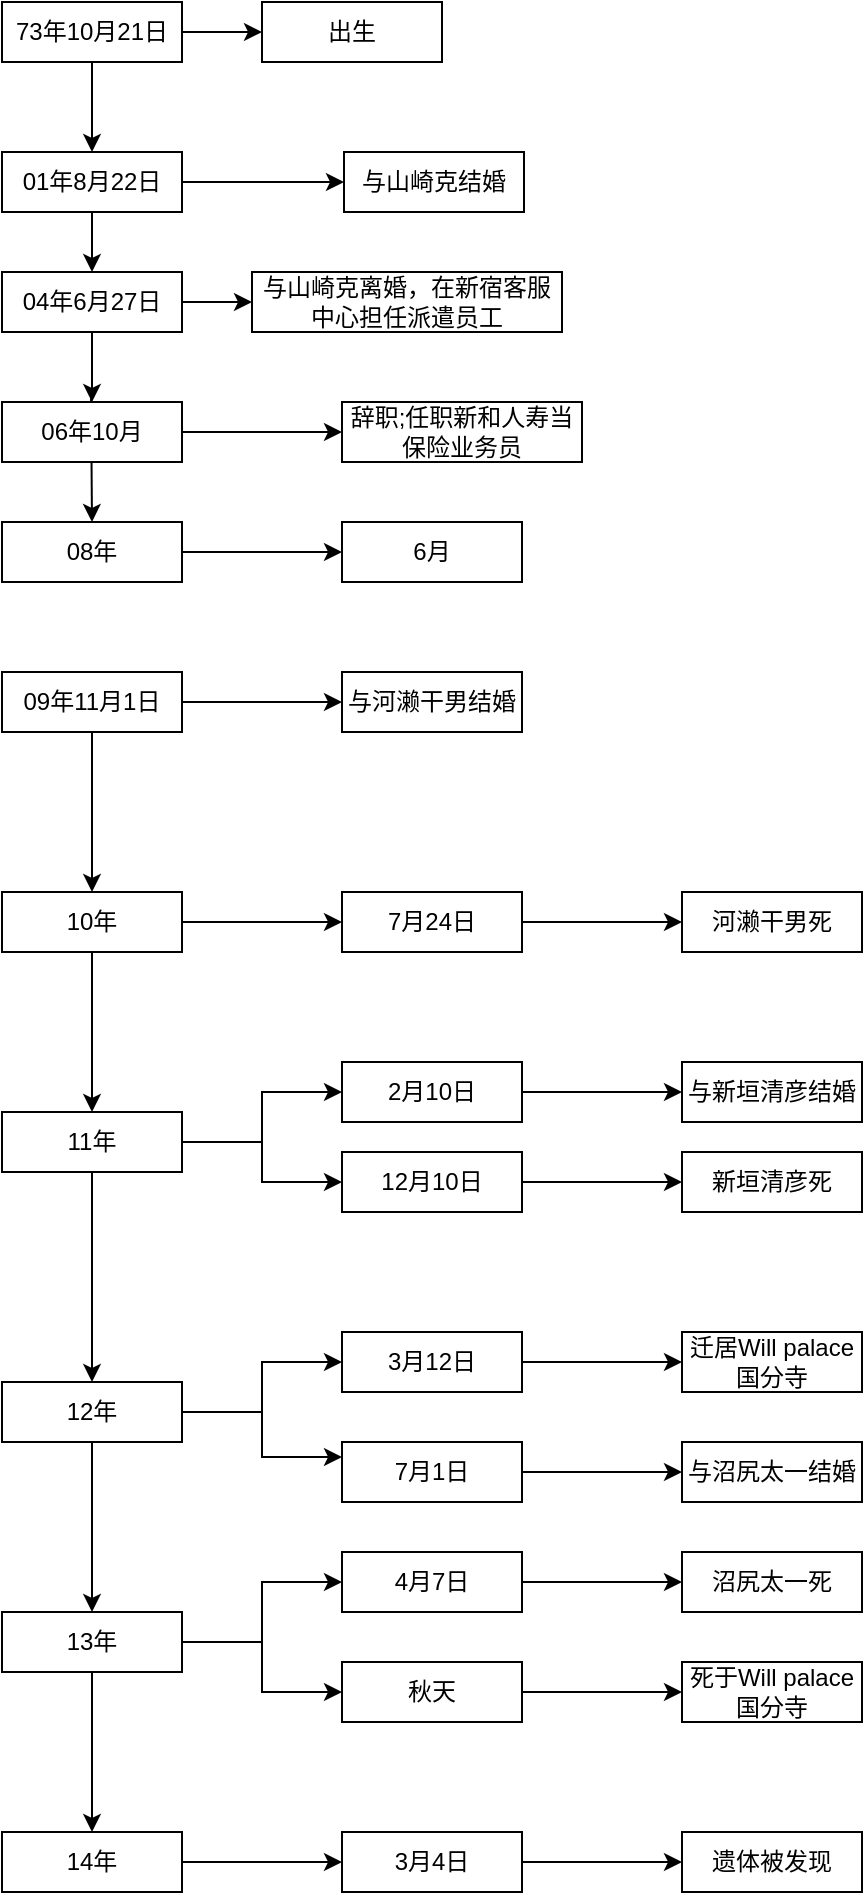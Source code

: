 <mxfile version="16.2.2" type="github">
  <diagram id="NN0y3WyNkyOe7qQfY7lL" name="第 1 页">
    <mxGraphModel dx="554" dy="634" grid="1" gridSize="10" guides="1" tooltips="1" connect="1" arrows="1" fold="1" page="1" pageScale="1" pageWidth="827" pageHeight="1169" math="0" shadow="0">
      <root>
        <mxCell id="0" />
        <mxCell id="1" parent="0" />
        <mxCell id="WIrS2NorhR0GccS97uFX-5" style="edgeStyle=orthogonalEdgeStyle;rounded=0;orthogonalLoop=1;jettySize=auto;html=1;" parent="1" source="WIrS2NorhR0GccS97uFX-1" target="WIrS2NorhR0GccS97uFX-4" edge="1">
          <mxGeometry relative="1" as="geometry" />
        </mxCell>
        <mxCell id="WIrS2NorhR0GccS97uFX-7" style="edgeStyle=orthogonalEdgeStyle;rounded=0;orthogonalLoop=1;jettySize=auto;html=1;exitX=0.5;exitY=1;exitDx=0;exitDy=0;" parent="1" source="WIrS2NorhR0GccS97uFX-1" target="WIrS2NorhR0GccS97uFX-6" edge="1">
          <mxGeometry relative="1" as="geometry" />
        </mxCell>
        <mxCell id="WIrS2NorhR0GccS97uFX-1" value="73年10月21日" style="rounded=0;whiteSpace=wrap;html=1;" parent="1" vertex="1">
          <mxGeometry x="160" width="90" height="30" as="geometry" />
        </mxCell>
        <mxCell id="WIrS2NorhR0GccS97uFX-4" value="出生" style="rounded=0;whiteSpace=wrap;html=1;" parent="1" vertex="1">
          <mxGeometry x="290" width="90" height="30" as="geometry" />
        </mxCell>
        <mxCell id="WIrS2NorhR0GccS97uFX-9" value="" style="edgeStyle=orthogonalEdgeStyle;rounded=0;orthogonalLoop=1;jettySize=auto;html=1;" parent="1" source="WIrS2NorhR0GccS97uFX-6" target="WIrS2NorhR0GccS97uFX-8" edge="1">
          <mxGeometry relative="1" as="geometry" />
        </mxCell>
        <mxCell id="WIrS2NorhR0GccS97uFX-11" style="edgeStyle=orthogonalEdgeStyle;rounded=0;orthogonalLoop=1;jettySize=auto;html=1;exitX=0.5;exitY=1;exitDx=0;exitDy=0;" parent="1" source="WIrS2NorhR0GccS97uFX-6" target="WIrS2NorhR0GccS97uFX-10" edge="1">
          <mxGeometry relative="1" as="geometry" />
        </mxCell>
        <mxCell id="WIrS2NorhR0GccS97uFX-6" value="01年8月22日" style="rounded=0;whiteSpace=wrap;html=1;" parent="1" vertex="1">
          <mxGeometry x="160" y="75" width="90" height="30" as="geometry" />
        </mxCell>
        <mxCell id="WIrS2NorhR0GccS97uFX-8" value="与山崎克结婚" style="rounded=0;whiteSpace=wrap;html=1;" parent="1" vertex="1">
          <mxGeometry x="331" y="75" width="90" height="30" as="geometry" />
        </mxCell>
        <mxCell id="WIrS2NorhR0GccS97uFX-13" style="edgeStyle=orthogonalEdgeStyle;rounded=0;orthogonalLoop=1;jettySize=auto;html=1;exitX=1;exitY=0.5;exitDx=0;exitDy=0;" parent="1" source="WIrS2NorhR0GccS97uFX-10" target="WIrS2NorhR0GccS97uFX-12" edge="1">
          <mxGeometry relative="1" as="geometry" />
        </mxCell>
        <mxCell id="WIrS2NorhR0GccS97uFX-15" style="edgeStyle=orthogonalEdgeStyle;rounded=0;orthogonalLoop=1;jettySize=auto;html=1;exitX=0.5;exitY=1;exitDx=0;exitDy=0;entryX=0.5;entryY=0;entryDx=0;entryDy=0;" parent="1" target="Df0k519SetaLiw9mAWVr-11" edge="1">
          <mxGeometry relative="1" as="geometry">
            <mxPoint x="204.5" y="195" as="sourcePoint" />
            <mxPoint x="204.5" y="365" as="targetPoint" />
          </mxGeometry>
        </mxCell>
        <mxCell id="Df0k519SetaLiw9mAWVr-5" style="edgeStyle=orthogonalEdgeStyle;rounded=0;orthogonalLoop=1;jettySize=auto;html=1;exitX=0.5;exitY=1;exitDx=0;exitDy=0;" edge="1" parent="1" source="WIrS2NorhR0GccS97uFX-10" target="Df0k519SetaLiw9mAWVr-4">
          <mxGeometry relative="1" as="geometry" />
        </mxCell>
        <mxCell id="WIrS2NorhR0GccS97uFX-10" value="04年6月27日" style="rounded=0;whiteSpace=wrap;html=1;" parent="1" vertex="1">
          <mxGeometry x="160" y="135" width="90" height="30" as="geometry" />
        </mxCell>
        <mxCell id="WIrS2NorhR0GccS97uFX-12" value="与山崎克离婚，在新宿客服中心担任派遣员工" style="rounded=0;whiteSpace=wrap;html=1;" parent="1" vertex="1">
          <mxGeometry x="285" y="135" width="155" height="30" as="geometry" />
        </mxCell>
        <mxCell id="WIrS2NorhR0GccS97uFX-17" value="" style="edgeStyle=orthogonalEdgeStyle;rounded=0;orthogonalLoop=1;jettySize=auto;html=1;" parent="1" source="WIrS2NorhR0GccS97uFX-14" target="WIrS2NorhR0GccS97uFX-16" edge="1">
          <mxGeometry relative="1" as="geometry" />
        </mxCell>
        <mxCell id="WIrS2NorhR0GccS97uFX-19" value="" style="edgeStyle=orthogonalEdgeStyle;rounded=0;orthogonalLoop=1;jettySize=auto;html=1;" parent="1" source="WIrS2NorhR0GccS97uFX-14" target="WIrS2NorhR0GccS97uFX-18" edge="1">
          <mxGeometry relative="1" as="geometry" />
        </mxCell>
        <mxCell id="WIrS2NorhR0GccS97uFX-14" value="09年11月1日" style="rounded=0;whiteSpace=wrap;html=1;" parent="1" vertex="1">
          <mxGeometry x="160" y="335" width="90" height="30" as="geometry" />
        </mxCell>
        <mxCell id="WIrS2NorhR0GccS97uFX-16" value="与河濑干男结婚" style="rounded=0;whiteSpace=wrap;html=1;" parent="1" vertex="1">
          <mxGeometry x="330" y="335" width="90" height="30" as="geometry" />
        </mxCell>
        <mxCell id="WIrS2NorhR0GccS97uFX-21" value="" style="edgeStyle=orthogonalEdgeStyle;rounded=0;orthogonalLoop=1;jettySize=auto;html=1;" parent="1" source="WIrS2NorhR0GccS97uFX-18" target="WIrS2NorhR0GccS97uFX-20" edge="1">
          <mxGeometry relative="1" as="geometry" />
        </mxCell>
        <mxCell id="WIrS2NorhR0GccS97uFX-25" value="" style="edgeStyle=orthogonalEdgeStyle;rounded=0;orthogonalLoop=1;jettySize=auto;html=1;" parent="1" source="WIrS2NorhR0GccS97uFX-18" target="WIrS2NorhR0GccS97uFX-24" edge="1">
          <mxGeometry relative="1" as="geometry" />
        </mxCell>
        <mxCell id="WIrS2NorhR0GccS97uFX-18" value="10年" style="rounded=0;whiteSpace=wrap;html=1;" parent="1" vertex="1">
          <mxGeometry x="160" y="445" width="90" height="30" as="geometry" />
        </mxCell>
        <mxCell id="WIrS2NorhR0GccS97uFX-23" value="" style="edgeStyle=orthogonalEdgeStyle;rounded=0;orthogonalLoop=1;jettySize=auto;html=1;" parent="1" source="WIrS2NorhR0GccS97uFX-20" target="WIrS2NorhR0GccS97uFX-22" edge="1">
          <mxGeometry relative="1" as="geometry" />
        </mxCell>
        <mxCell id="WIrS2NorhR0GccS97uFX-20" value="7月24日" style="rounded=0;whiteSpace=wrap;html=1;" parent="1" vertex="1">
          <mxGeometry x="330" y="445" width="90" height="30" as="geometry" />
        </mxCell>
        <mxCell id="WIrS2NorhR0GccS97uFX-22" value="河濑干男死" style="rounded=0;whiteSpace=wrap;html=1;" parent="1" vertex="1">
          <mxGeometry x="500" y="445" width="90" height="30" as="geometry" />
        </mxCell>
        <mxCell id="WIrS2NorhR0GccS97uFX-27" value="" style="edgeStyle=orthogonalEdgeStyle;rounded=0;orthogonalLoop=1;jettySize=auto;html=1;" parent="1" source="WIrS2NorhR0GccS97uFX-24" target="WIrS2NorhR0GccS97uFX-26" edge="1">
          <mxGeometry relative="1" as="geometry" />
        </mxCell>
        <mxCell id="WIrS2NorhR0GccS97uFX-41" style="edgeStyle=orthogonalEdgeStyle;rounded=0;orthogonalLoop=1;jettySize=auto;html=1;exitX=1;exitY=0.5;exitDx=0;exitDy=0;" parent="1" source="WIrS2NorhR0GccS97uFX-24" target="WIrS2NorhR0GccS97uFX-36" edge="1">
          <mxGeometry relative="1" as="geometry" />
        </mxCell>
        <mxCell id="WIrS2NorhR0GccS97uFX-43" value="" style="edgeStyle=orthogonalEdgeStyle;rounded=0;orthogonalLoop=1;jettySize=auto;html=1;" parent="1" source="WIrS2NorhR0GccS97uFX-24" target="WIrS2NorhR0GccS97uFX-42" edge="1">
          <mxGeometry relative="1" as="geometry" />
        </mxCell>
        <mxCell id="WIrS2NorhR0GccS97uFX-24" value="11年" style="rounded=0;whiteSpace=wrap;html=1;" parent="1" vertex="1">
          <mxGeometry x="160" y="555" width="90" height="30" as="geometry" />
        </mxCell>
        <mxCell id="WIrS2NorhR0GccS97uFX-29" value="" style="edgeStyle=orthogonalEdgeStyle;rounded=0;orthogonalLoop=1;jettySize=auto;html=1;" parent="1" source="WIrS2NorhR0GccS97uFX-26" target="WIrS2NorhR0GccS97uFX-28" edge="1">
          <mxGeometry relative="1" as="geometry" />
        </mxCell>
        <mxCell id="WIrS2NorhR0GccS97uFX-26" value="2月10日" style="rounded=0;whiteSpace=wrap;html=1;" parent="1" vertex="1">
          <mxGeometry x="330" y="530" width="90" height="30" as="geometry" />
        </mxCell>
        <mxCell id="WIrS2NorhR0GccS97uFX-28" value="与新垣清彦结婚" style="rounded=0;whiteSpace=wrap;html=1;" parent="1" vertex="1">
          <mxGeometry x="500" y="530" width="90" height="30" as="geometry" />
        </mxCell>
        <mxCell id="WIrS2NorhR0GccS97uFX-39" value="" style="edgeStyle=orthogonalEdgeStyle;rounded=0;orthogonalLoop=1;jettySize=auto;html=1;" parent="1" source="WIrS2NorhR0GccS97uFX-36" target="WIrS2NorhR0GccS97uFX-38" edge="1">
          <mxGeometry relative="1" as="geometry" />
        </mxCell>
        <mxCell id="WIrS2NorhR0GccS97uFX-36" value="12月10日" style="rounded=0;whiteSpace=wrap;html=1;" parent="1" vertex="1">
          <mxGeometry x="330" y="575" width="90" height="30" as="geometry" />
        </mxCell>
        <mxCell id="WIrS2NorhR0GccS97uFX-38" value="新垣清彦死" style="rounded=0;whiteSpace=wrap;html=1;" parent="1" vertex="1">
          <mxGeometry x="500" y="575" width="90" height="30" as="geometry" />
        </mxCell>
        <mxCell id="WIrS2NorhR0GccS97uFX-45" value="" style="edgeStyle=orthogonalEdgeStyle;rounded=0;orthogonalLoop=1;jettySize=auto;html=1;" parent="1" source="WIrS2NorhR0GccS97uFX-42" target="WIrS2NorhR0GccS97uFX-44" edge="1">
          <mxGeometry relative="1" as="geometry" />
        </mxCell>
        <mxCell id="WIrS2NorhR0GccS97uFX-54" value="" style="edgeStyle=orthogonalEdgeStyle;rounded=0;orthogonalLoop=1;jettySize=auto;html=1;" parent="1" source="WIrS2NorhR0GccS97uFX-42" target="WIrS2NorhR0GccS97uFX-53" edge="1">
          <mxGeometry relative="1" as="geometry" />
        </mxCell>
        <mxCell id="WIrS2NorhR0GccS97uFX-62" style="edgeStyle=orthogonalEdgeStyle;rounded=0;orthogonalLoop=1;jettySize=auto;html=1;exitX=1;exitY=0.5;exitDx=0;exitDy=0;entryX=0;entryY=0.25;entryDx=0;entryDy=0;" parent="1" source="WIrS2NorhR0GccS97uFX-42" target="WIrS2NorhR0GccS97uFX-48" edge="1">
          <mxGeometry relative="1" as="geometry" />
        </mxCell>
        <mxCell id="WIrS2NorhR0GccS97uFX-42" value="12年" style="rounded=0;whiteSpace=wrap;html=1;" parent="1" vertex="1">
          <mxGeometry x="160" y="690" width="90" height="30" as="geometry" />
        </mxCell>
        <mxCell id="WIrS2NorhR0GccS97uFX-47" value="" style="edgeStyle=orthogonalEdgeStyle;rounded=0;orthogonalLoop=1;jettySize=auto;html=1;" parent="1" source="WIrS2NorhR0GccS97uFX-44" target="WIrS2NorhR0GccS97uFX-46" edge="1">
          <mxGeometry relative="1" as="geometry" />
        </mxCell>
        <mxCell id="WIrS2NorhR0GccS97uFX-44" value="3月12日" style="rounded=0;whiteSpace=wrap;html=1;" parent="1" vertex="1">
          <mxGeometry x="330" y="665" width="90" height="30" as="geometry" />
        </mxCell>
        <mxCell id="WIrS2NorhR0GccS97uFX-46" value="迁居Will palace国分寺" style="rounded=0;whiteSpace=wrap;html=1;" parent="1" vertex="1">
          <mxGeometry x="500" y="665" width="90" height="30" as="geometry" />
        </mxCell>
        <mxCell id="WIrS2NorhR0GccS97uFX-52" value="" style="edgeStyle=orthogonalEdgeStyle;rounded=0;orthogonalLoop=1;jettySize=auto;html=1;" parent="1" source="WIrS2NorhR0GccS97uFX-48" target="WIrS2NorhR0GccS97uFX-51" edge="1">
          <mxGeometry relative="1" as="geometry" />
        </mxCell>
        <mxCell id="WIrS2NorhR0GccS97uFX-48" value="7月1日" style="rounded=0;whiteSpace=wrap;html=1;" parent="1" vertex="1">
          <mxGeometry x="330" y="720" width="90" height="30" as="geometry" />
        </mxCell>
        <mxCell id="WIrS2NorhR0GccS97uFX-51" value="与沼尻太一结婚" style="rounded=0;whiteSpace=wrap;html=1;" parent="1" vertex="1">
          <mxGeometry x="500" y="720" width="90" height="30" as="geometry" />
        </mxCell>
        <mxCell id="WIrS2NorhR0GccS97uFX-56" value="" style="edgeStyle=orthogonalEdgeStyle;rounded=0;orthogonalLoop=1;jettySize=auto;html=1;" parent="1" source="WIrS2NorhR0GccS97uFX-53" target="WIrS2NorhR0GccS97uFX-55" edge="1">
          <mxGeometry relative="1" as="geometry" />
        </mxCell>
        <mxCell id="WIrS2NorhR0GccS97uFX-63" style="edgeStyle=orthogonalEdgeStyle;rounded=0;orthogonalLoop=1;jettySize=auto;html=1;exitX=1;exitY=0.5;exitDx=0;exitDy=0;entryX=0;entryY=0.5;entryDx=0;entryDy=0;" parent="1" source="WIrS2NorhR0GccS97uFX-53" target="WIrS2NorhR0GccS97uFX-59" edge="1">
          <mxGeometry relative="1" as="geometry" />
        </mxCell>
        <mxCell id="WIrS2NorhR0GccS97uFX-65" value="" style="edgeStyle=orthogonalEdgeStyle;rounded=0;orthogonalLoop=1;jettySize=auto;html=1;" parent="1" source="WIrS2NorhR0GccS97uFX-53" target="WIrS2NorhR0GccS97uFX-64" edge="1">
          <mxGeometry relative="1" as="geometry" />
        </mxCell>
        <mxCell id="WIrS2NorhR0GccS97uFX-53" value="13年" style="rounded=0;whiteSpace=wrap;html=1;" parent="1" vertex="1">
          <mxGeometry x="160" y="805" width="90" height="30" as="geometry" />
        </mxCell>
        <mxCell id="WIrS2NorhR0GccS97uFX-58" value="" style="edgeStyle=orthogonalEdgeStyle;rounded=0;orthogonalLoop=1;jettySize=auto;html=1;" parent="1" source="WIrS2NorhR0GccS97uFX-55" target="WIrS2NorhR0GccS97uFX-57" edge="1">
          <mxGeometry relative="1" as="geometry" />
        </mxCell>
        <mxCell id="WIrS2NorhR0GccS97uFX-55" value="4月7日" style="rounded=0;whiteSpace=wrap;html=1;" parent="1" vertex="1">
          <mxGeometry x="330" y="775" width="90" height="30" as="geometry" />
        </mxCell>
        <mxCell id="WIrS2NorhR0GccS97uFX-57" value="沼尻太一死" style="rounded=0;whiteSpace=wrap;html=1;" parent="1" vertex="1">
          <mxGeometry x="500" y="775" width="90" height="30" as="geometry" />
        </mxCell>
        <mxCell id="WIrS2NorhR0GccS97uFX-61" value="" style="edgeStyle=orthogonalEdgeStyle;rounded=0;orthogonalLoop=1;jettySize=auto;html=1;" parent="1" source="WIrS2NorhR0GccS97uFX-59" target="WIrS2NorhR0GccS97uFX-60" edge="1">
          <mxGeometry relative="1" as="geometry" />
        </mxCell>
        <mxCell id="WIrS2NorhR0GccS97uFX-59" value="秋天" style="rounded=0;whiteSpace=wrap;html=1;" parent="1" vertex="1">
          <mxGeometry x="330" y="830" width="90" height="30" as="geometry" />
        </mxCell>
        <mxCell id="WIrS2NorhR0GccS97uFX-60" value="死于Will palace国分寺" style="rounded=0;whiteSpace=wrap;html=1;" parent="1" vertex="1">
          <mxGeometry x="500" y="830" width="90" height="30" as="geometry" />
        </mxCell>
        <mxCell id="WIrS2NorhR0GccS97uFX-67" value="" style="edgeStyle=orthogonalEdgeStyle;rounded=0;orthogonalLoop=1;jettySize=auto;html=1;" parent="1" source="WIrS2NorhR0GccS97uFX-64" target="WIrS2NorhR0GccS97uFX-66" edge="1">
          <mxGeometry relative="1" as="geometry" />
        </mxCell>
        <mxCell id="WIrS2NorhR0GccS97uFX-64" value="14年" style="rounded=0;whiteSpace=wrap;html=1;" parent="1" vertex="1">
          <mxGeometry x="160" y="915" width="90" height="30" as="geometry" />
        </mxCell>
        <mxCell id="WIrS2NorhR0GccS97uFX-69" value="" style="edgeStyle=orthogonalEdgeStyle;rounded=0;orthogonalLoop=1;jettySize=auto;html=1;" parent="1" source="WIrS2NorhR0GccS97uFX-66" target="WIrS2NorhR0GccS97uFX-68" edge="1">
          <mxGeometry relative="1" as="geometry" />
        </mxCell>
        <mxCell id="WIrS2NorhR0GccS97uFX-66" value="3月4日" style="rounded=0;whiteSpace=wrap;html=1;" parent="1" vertex="1">
          <mxGeometry x="330" y="915" width="90" height="30" as="geometry" />
        </mxCell>
        <mxCell id="WIrS2NorhR0GccS97uFX-68" value="遗体被发现" style="rounded=0;whiteSpace=wrap;html=1;" parent="1" vertex="1">
          <mxGeometry x="500" y="915" width="90" height="30" as="geometry" />
        </mxCell>
        <mxCell id="Df0k519SetaLiw9mAWVr-7" value="" style="edgeStyle=orthogonalEdgeStyle;rounded=0;orthogonalLoop=1;jettySize=auto;html=1;" edge="1" parent="1" source="Df0k519SetaLiw9mAWVr-4" target="Df0k519SetaLiw9mAWVr-6">
          <mxGeometry relative="1" as="geometry" />
        </mxCell>
        <mxCell id="Df0k519SetaLiw9mAWVr-4" value="06年10月" style="rounded=0;whiteSpace=wrap;html=1;" vertex="1" parent="1">
          <mxGeometry x="160" y="200" width="90" height="30" as="geometry" />
        </mxCell>
        <mxCell id="Df0k519SetaLiw9mAWVr-6" value="辞职;任职新和人寿当保险业务员" style="rounded=0;whiteSpace=wrap;html=1;" vertex="1" parent="1">
          <mxGeometry x="330" y="200" width="120" height="30" as="geometry" />
        </mxCell>
        <mxCell id="Df0k519SetaLiw9mAWVr-13" value="" style="edgeStyle=orthogonalEdgeStyle;rounded=0;orthogonalLoop=1;jettySize=auto;html=1;" edge="1" parent="1" source="Df0k519SetaLiw9mAWVr-11" target="Df0k519SetaLiw9mAWVr-12">
          <mxGeometry relative="1" as="geometry" />
        </mxCell>
        <mxCell id="Df0k519SetaLiw9mAWVr-11" value="08年" style="rounded=0;whiteSpace=wrap;html=1;" vertex="1" parent="1">
          <mxGeometry x="160" y="260" width="90" height="30" as="geometry" />
        </mxCell>
        <mxCell id="Df0k519SetaLiw9mAWVr-12" value="6月" style="rounded=0;whiteSpace=wrap;html=1;" vertex="1" parent="1">
          <mxGeometry x="330" y="260" width="90" height="30" as="geometry" />
        </mxCell>
      </root>
    </mxGraphModel>
  </diagram>
</mxfile>
